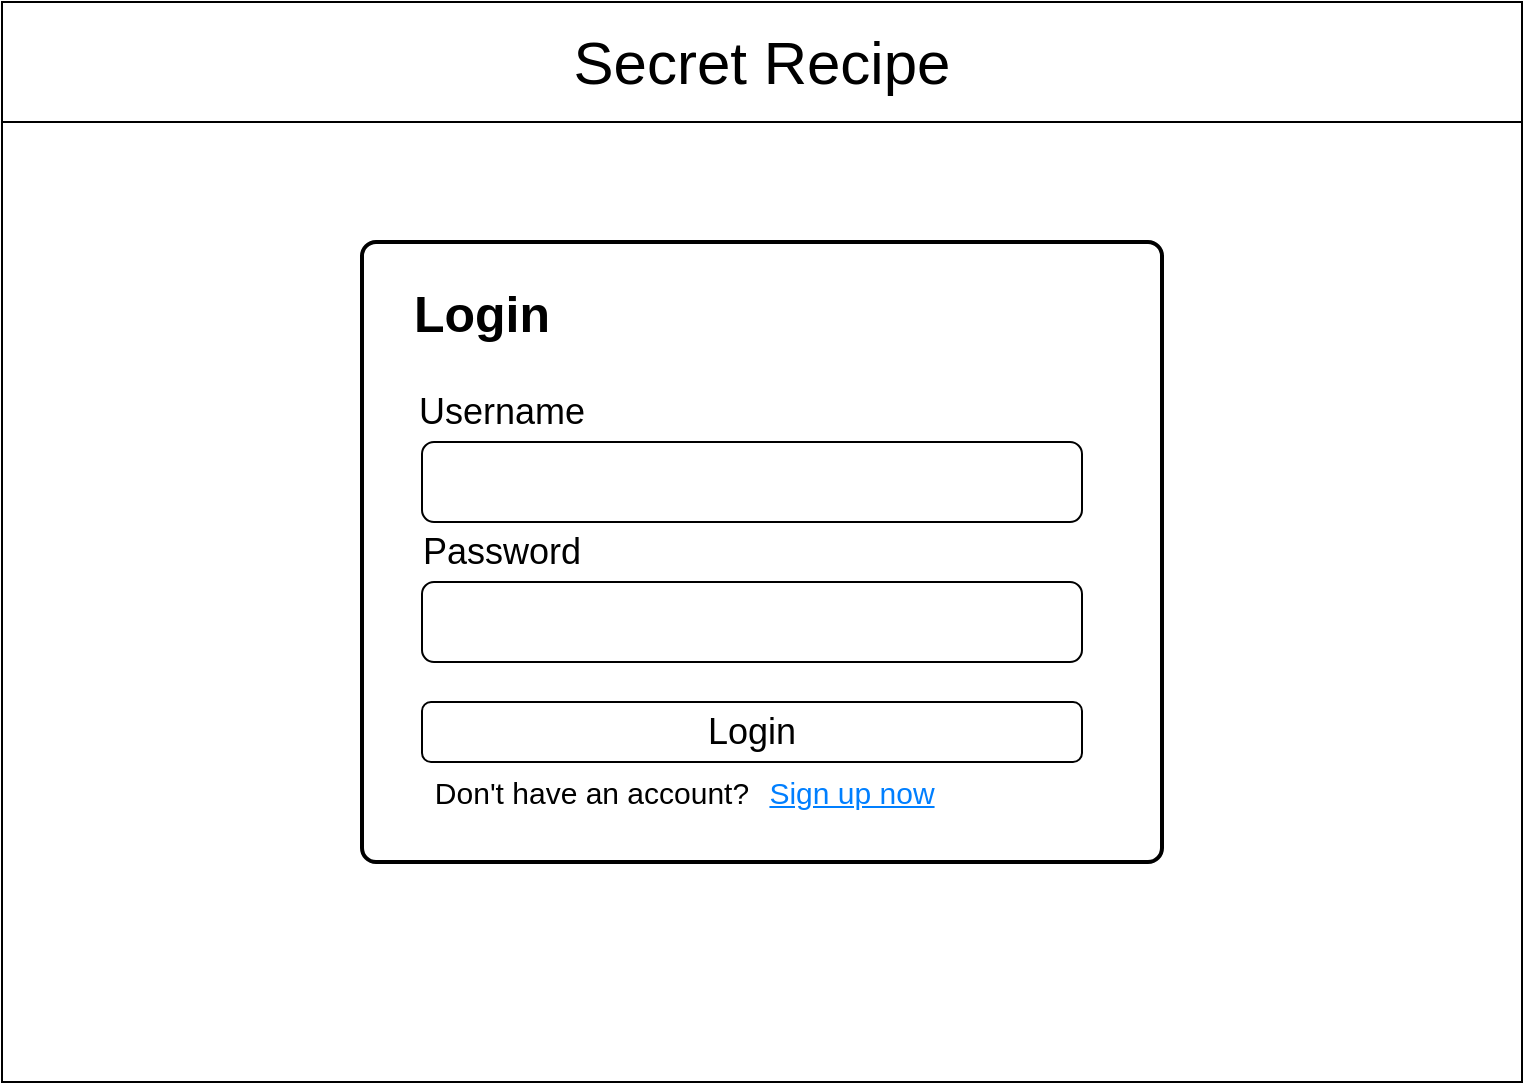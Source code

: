 <mxfile version="24.7.12">
  <diagram name="Page-1" id="xoQdjGMoryuva35R-0Zw">
    <mxGraphModel dx="2085" dy="614" grid="1" gridSize="10" guides="1" tooltips="1" connect="1" arrows="1" fold="1" page="1" pageScale="1" pageWidth="850" pageHeight="1100" math="0" shadow="0">
      <root>
        <mxCell id="0" />
        <mxCell id="1" parent="0" />
        <mxCell id="26FgWxo71PYVIsLY0tGm-13" value="" style="rounded=0;whiteSpace=wrap;html=1;" vertex="1" parent="1">
          <mxGeometry x="-20" y="130" width="760" height="540" as="geometry" />
        </mxCell>
        <mxCell id="26FgWxo71PYVIsLY0tGm-12" value="" style="rounded=1;whiteSpace=wrap;html=1;absoluteArcSize=1;arcSize=14;strokeWidth=2;" vertex="1" parent="1">
          <mxGeometry x="160" y="250" width="400" height="310" as="geometry" />
        </mxCell>
        <mxCell id="26FgWxo71PYVIsLY0tGm-2" value="Login" style="text;strokeColor=none;align=center;fillColor=none;html=1;verticalAlign=middle;whiteSpace=wrap;rounded=0;fontSize=25;fontStyle=1" vertex="1" parent="1">
          <mxGeometry x="190" y="270" width="60" height="30" as="geometry" />
        </mxCell>
        <mxCell id="26FgWxo71PYVIsLY0tGm-3" value="Username" style="text;strokeColor=none;align=center;fillColor=none;html=1;verticalAlign=middle;whiteSpace=wrap;rounded=0;fontSize=18;" vertex="1" parent="1">
          <mxGeometry x="200" y="320" width="60" height="30" as="geometry" />
        </mxCell>
        <mxCell id="26FgWxo71PYVIsLY0tGm-4" value="" style="rounded=1;whiteSpace=wrap;html=1;" vertex="1" parent="1">
          <mxGeometry x="190" y="350" width="330" height="40" as="geometry" />
        </mxCell>
        <mxCell id="26FgWxo71PYVIsLY0tGm-5" value="Password" style="text;strokeColor=none;align=center;fillColor=none;html=1;verticalAlign=middle;whiteSpace=wrap;rounded=0;fontSize=18;" vertex="1" parent="1">
          <mxGeometry x="200" y="390" width="60" height="30" as="geometry" />
        </mxCell>
        <mxCell id="26FgWxo71PYVIsLY0tGm-6" value="" style="rounded=1;whiteSpace=wrap;html=1;" vertex="1" parent="1">
          <mxGeometry x="190" y="420" width="330" height="40" as="geometry" />
        </mxCell>
        <mxCell id="26FgWxo71PYVIsLY0tGm-7" value="" style="rounded=1;whiteSpace=wrap;html=1;" vertex="1" parent="1">
          <mxGeometry x="190" y="480" width="330" height="30" as="geometry" />
        </mxCell>
        <mxCell id="26FgWxo71PYVIsLY0tGm-8" value="Login" style="text;strokeColor=none;align=center;fillColor=none;html=1;verticalAlign=middle;whiteSpace=wrap;rounded=0;fontSize=18;" vertex="1" parent="1">
          <mxGeometry x="325" y="480" width="60" height="30" as="geometry" />
        </mxCell>
        <mxCell id="26FgWxo71PYVIsLY0tGm-9" value="Don&#39;t have an account?" style="text;strokeColor=none;align=center;fillColor=none;html=1;verticalAlign=middle;whiteSpace=wrap;rounded=0;fontSize=15;" vertex="1" parent="1">
          <mxGeometry x="180" y="510" width="190" height="30" as="geometry" />
        </mxCell>
        <mxCell id="26FgWxo71PYVIsLY0tGm-10" value="Sign up now" style="text;strokeColor=none;align=center;fillColor=none;html=1;verticalAlign=middle;whiteSpace=wrap;rounded=0;fontSize=15;fontStyle=4;fontColor=#007FFF;" vertex="1" parent="1">
          <mxGeometry x="310" y="510" width="190" height="30" as="geometry" />
        </mxCell>
        <mxCell id="26FgWxo71PYVIsLY0tGm-14" value="" style="rounded=0;whiteSpace=wrap;html=1;" vertex="1" parent="1">
          <mxGeometry x="-20" y="130" width="760" height="60" as="geometry" />
        </mxCell>
        <mxCell id="26FgWxo71PYVIsLY0tGm-15" value="Secret Recipe" style="text;strokeColor=none;align=center;fillColor=none;html=1;verticalAlign=middle;whiteSpace=wrap;rounded=0;fontSize=30;" vertex="1" parent="1">
          <mxGeometry x="205" y="145" width="310" height="30" as="geometry" />
        </mxCell>
      </root>
    </mxGraphModel>
  </diagram>
</mxfile>
